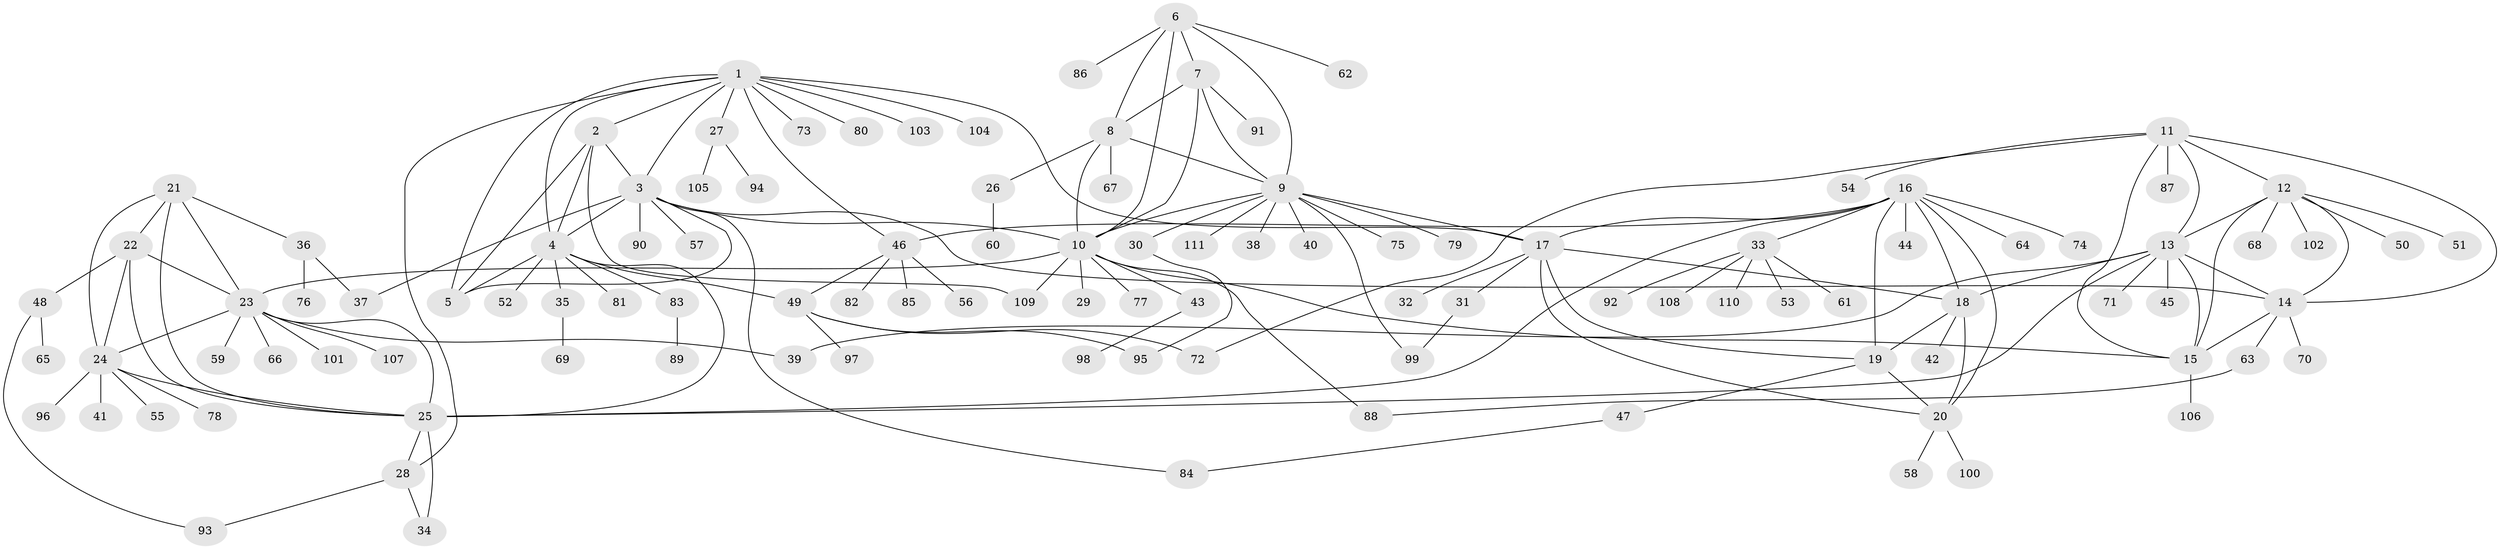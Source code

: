 // Generated by graph-tools (version 1.1) at 2025/37/03/09/25 02:37:10]
// undirected, 111 vertices, 159 edges
graph export_dot {
graph [start="1"]
  node [color=gray90,style=filled];
  1;
  2;
  3;
  4;
  5;
  6;
  7;
  8;
  9;
  10;
  11;
  12;
  13;
  14;
  15;
  16;
  17;
  18;
  19;
  20;
  21;
  22;
  23;
  24;
  25;
  26;
  27;
  28;
  29;
  30;
  31;
  32;
  33;
  34;
  35;
  36;
  37;
  38;
  39;
  40;
  41;
  42;
  43;
  44;
  45;
  46;
  47;
  48;
  49;
  50;
  51;
  52;
  53;
  54;
  55;
  56;
  57;
  58;
  59;
  60;
  61;
  62;
  63;
  64;
  65;
  66;
  67;
  68;
  69;
  70;
  71;
  72;
  73;
  74;
  75;
  76;
  77;
  78;
  79;
  80;
  81;
  82;
  83;
  84;
  85;
  86;
  87;
  88;
  89;
  90;
  91;
  92;
  93;
  94;
  95;
  96;
  97;
  98;
  99;
  100;
  101;
  102;
  103;
  104;
  105;
  106;
  107;
  108;
  109;
  110;
  111;
  1 -- 2;
  1 -- 3;
  1 -- 4;
  1 -- 5;
  1 -- 17;
  1 -- 27;
  1 -- 28;
  1 -- 46;
  1 -- 73;
  1 -- 80;
  1 -- 103;
  1 -- 104;
  2 -- 3;
  2 -- 4;
  2 -- 5;
  2 -- 109;
  3 -- 4;
  3 -- 5;
  3 -- 10;
  3 -- 14;
  3 -- 37;
  3 -- 57;
  3 -- 84;
  3 -- 90;
  4 -- 5;
  4 -- 25;
  4 -- 35;
  4 -- 49;
  4 -- 52;
  4 -- 81;
  4 -- 83;
  6 -- 7;
  6 -- 8;
  6 -- 9;
  6 -- 10;
  6 -- 62;
  6 -- 86;
  7 -- 8;
  7 -- 9;
  7 -- 10;
  7 -- 91;
  8 -- 9;
  8 -- 10;
  8 -- 26;
  8 -- 67;
  9 -- 10;
  9 -- 17;
  9 -- 30;
  9 -- 38;
  9 -- 40;
  9 -- 75;
  9 -- 79;
  9 -- 99;
  9 -- 111;
  10 -- 15;
  10 -- 23;
  10 -- 29;
  10 -- 43;
  10 -- 77;
  10 -- 88;
  10 -- 109;
  11 -- 12;
  11 -- 13;
  11 -- 14;
  11 -- 15;
  11 -- 54;
  11 -- 72;
  11 -- 87;
  12 -- 13;
  12 -- 14;
  12 -- 15;
  12 -- 50;
  12 -- 51;
  12 -- 68;
  12 -- 102;
  13 -- 14;
  13 -- 15;
  13 -- 18;
  13 -- 25;
  13 -- 39;
  13 -- 45;
  13 -- 71;
  14 -- 15;
  14 -- 63;
  14 -- 70;
  15 -- 106;
  16 -- 17;
  16 -- 18;
  16 -- 19;
  16 -- 20;
  16 -- 25;
  16 -- 33;
  16 -- 44;
  16 -- 46;
  16 -- 64;
  16 -- 74;
  17 -- 18;
  17 -- 19;
  17 -- 20;
  17 -- 31;
  17 -- 32;
  18 -- 19;
  18 -- 20;
  18 -- 42;
  19 -- 20;
  19 -- 47;
  20 -- 58;
  20 -- 100;
  21 -- 22;
  21 -- 23;
  21 -- 24;
  21 -- 25;
  21 -- 36;
  22 -- 23;
  22 -- 24;
  22 -- 25;
  22 -- 48;
  23 -- 24;
  23 -- 25;
  23 -- 39;
  23 -- 59;
  23 -- 66;
  23 -- 101;
  23 -- 107;
  24 -- 25;
  24 -- 41;
  24 -- 55;
  24 -- 78;
  24 -- 96;
  25 -- 28;
  25 -- 34;
  26 -- 60;
  27 -- 94;
  27 -- 105;
  28 -- 34;
  28 -- 93;
  30 -- 95;
  31 -- 99;
  33 -- 53;
  33 -- 61;
  33 -- 92;
  33 -- 108;
  33 -- 110;
  35 -- 69;
  36 -- 37;
  36 -- 76;
  43 -- 98;
  46 -- 49;
  46 -- 56;
  46 -- 82;
  46 -- 85;
  47 -- 84;
  48 -- 65;
  48 -- 93;
  49 -- 72;
  49 -- 95;
  49 -- 97;
  63 -- 88;
  83 -- 89;
}
